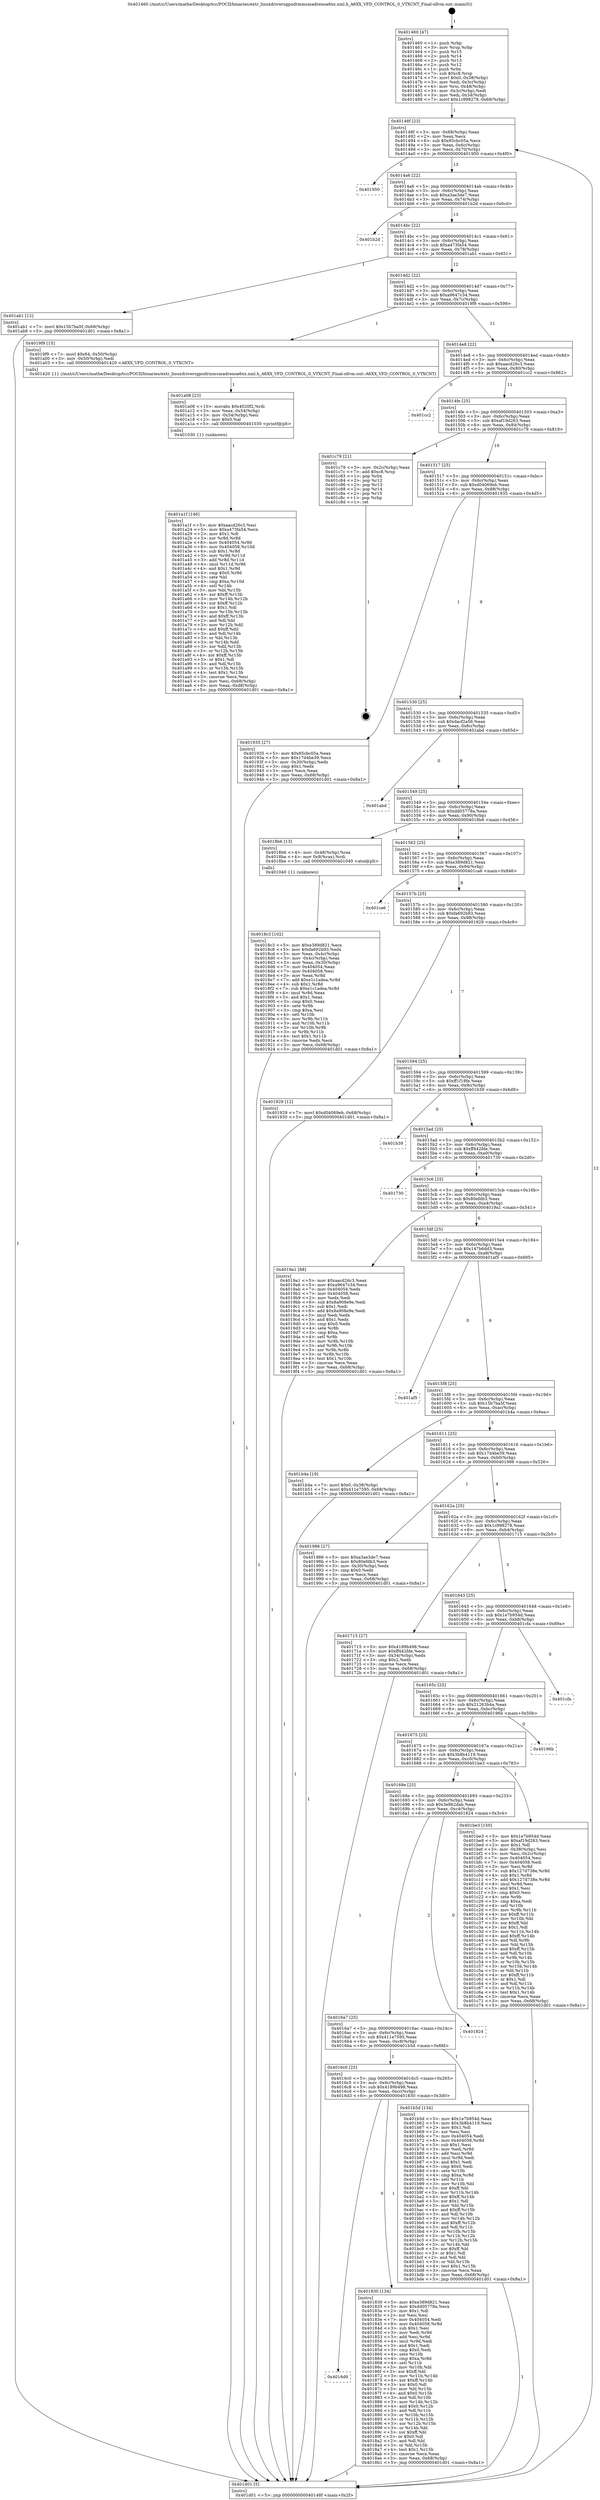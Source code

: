 digraph "0x401460" {
  label = "0x401460 (/mnt/c/Users/mathe/Desktop/tcc/POCII/binaries/extr_linuxdriversgpudrmmsmadrenoa6xx.xml.h_A6XX_VFD_CONTROL_0_VTXCNT_Final-ollvm.out::main(0))"
  labelloc = "t"
  node[shape=record]

  Entry [label="",width=0.3,height=0.3,shape=circle,fillcolor=black,style=filled]
  "0x40148f" [label="{
     0x40148f [23]\l
     | [instrs]\l
     &nbsp;&nbsp;0x40148f \<+3\>: mov -0x68(%rbp),%eax\l
     &nbsp;&nbsp;0x401492 \<+2\>: mov %eax,%ecx\l
     &nbsp;&nbsp;0x401494 \<+6\>: sub $0x85cbc05a,%ecx\l
     &nbsp;&nbsp;0x40149a \<+3\>: mov %eax,-0x6c(%rbp)\l
     &nbsp;&nbsp;0x40149d \<+3\>: mov %ecx,-0x70(%rbp)\l
     &nbsp;&nbsp;0x4014a0 \<+6\>: je 0000000000401950 \<main+0x4f0\>\l
  }"]
  "0x401950" [label="{
     0x401950\l
  }", style=dashed]
  "0x4014a6" [label="{
     0x4014a6 [22]\l
     | [instrs]\l
     &nbsp;&nbsp;0x4014a6 \<+5\>: jmp 00000000004014ab \<main+0x4b\>\l
     &nbsp;&nbsp;0x4014ab \<+3\>: mov -0x6c(%rbp),%eax\l
     &nbsp;&nbsp;0x4014ae \<+5\>: sub $0xa3ae3de7,%eax\l
     &nbsp;&nbsp;0x4014b3 \<+3\>: mov %eax,-0x74(%rbp)\l
     &nbsp;&nbsp;0x4014b6 \<+6\>: je 0000000000401b2d \<main+0x6cd\>\l
  }"]
  Exit [label="",width=0.3,height=0.3,shape=circle,fillcolor=black,style=filled,peripheries=2]
  "0x401b2d" [label="{
     0x401b2d\l
  }", style=dashed]
  "0x4014bc" [label="{
     0x4014bc [22]\l
     | [instrs]\l
     &nbsp;&nbsp;0x4014bc \<+5\>: jmp 00000000004014c1 \<main+0x61\>\l
     &nbsp;&nbsp;0x4014c1 \<+3\>: mov -0x6c(%rbp),%eax\l
     &nbsp;&nbsp;0x4014c4 \<+5\>: sub $0xa473fa54,%eax\l
     &nbsp;&nbsp;0x4014c9 \<+3\>: mov %eax,-0x78(%rbp)\l
     &nbsp;&nbsp;0x4014cc \<+6\>: je 0000000000401ab1 \<main+0x651\>\l
  }"]
  "0x401a1f" [label="{
     0x401a1f [146]\l
     | [instrs]\l
     &nbsp;&nbsp;0x401a1f \<+5\>: mov $0xaacd26c3,%esi\l
     &nbsp;&nbsp;0x401a24 \<+5\>: mov $0xa473fa54,%ecx\l
     &nbsp;&nbsp;0x401a29 \<+2\>: mov $0x1,%dl\l
     &nbsp;&nbsp;0x401a2b \<+3\>: xor %r8d,%r8d\l
     &nbsp;&nbsp;0x401a2e \<+8\>: mov 0x404054,%r9d\l
     &nbsp;&nbsp;0x401a36 \<+8\>: mov 0x404058,%r10d\l
     &nbsp;&nbsp;0x401a3e \<+4\>: sub $0x1,%r8d\l
     &nbsp;&nbsp;0x401a42 \<+3\>: mov %r9d,%r11d\l
     &nbsp;&nbsp;0x401a45 \<+3\>: add %r8d,%r11d\l
     &nbsp;&nbsp;0x401a48 \<+4\>: imul %r11d,%r9d\l
     &nbsp;&nbsp;0x401a4c \<+4\>: and $0x1,%r9d\l
     &nbsp;&nbsp;0x401a50 \<+4\>: cmp $0x0,%r9d\l
     &nbsp;&nbsp;0x401a54 \<+3\>: sete %bl\l
     &nbsp;&nbsp;0x401a57 \<+4\>: cmp $0xa,%r10d\l
     &nbsp;&nbsp;0x401a5b \<+4\>: setl %r14b\l
     &nbsp;&nbsp;0x401a5f \<+3\>: mov %bl,%r15b\l
     &nbsp;&nbsp;0x401a62 \<+4\>: xor $0xff,%r15b\l
     &nbsp;&nbsp;0x401a66 \<+3\>: mov %r14b,%r12b\l
     &nbsp;&nbsp;0x401a69 \<+4\>: xor $0xff,%r12b\l
     &nbsp;&nbsp;0x401a6d \<+3\>: xor $0x1,%dl\l
     &nbsp;&nbsp;0x401a70 \<+3\>: mov %r15b,%r13b\l
     &nbsp;&nbsp;0x401a73 \<+4\>: and $0xff,%r13b\l
     &nbsp;&nbsp;0x401a77 \<+2\>: and %dl,%bl\l
     &nbsp;&nbsp;0x401a79 \<+3\>: mov %r12b,%dil\l
     &nbsp;&nbsp;0x401a7c \<+4\>: and $0xff,%dil\l
     &nbsp;&nbsp;0x401a80 \<+3\>: and %dl,%r14b\l
     &nbsp;&nbsp;0x401a83 \<+3\>: or %bl,%r13b\l
     &nbsp;&nbsp;0x401a86 \<+3\>: or %r14b,%dil\l
     &nbsp;&nbsp;0x401a89 \<+3\>: xor %dil,%r13b\l
     &nbsp;&nbsp;0x401a8c \<+3\>: or %r12b,%r15b\l
     &nbsp;&nbsp;0x401a8f \<+4\>: xor $0xff,%r15b\l
     &nbsp;&nbsp;0x401a93 \<+3\>: or $0x1,%dl\l
     &nbsp;&nbsp;0x401a96 \<+3\>: and %dl,%r15b\l
     &nbsp;&nbsp;0x401a99 \<+3\>: or %r15b,%r13b\l
     &nbsp;&nbsp;0x401a9c \<+4\>: test $0x1,%r13b\l
     &nbsp;&nbsp;0x401aa0 \<+3\>: cmovne %ecx,%esi\l
     &nbsp;&nbsp;0x401aa3 \<+3\>: mov %esi,-0x68(%rbp)\l
     &nbsp;&nbsp;0x401aa6 \<+6\>: mov %eax,-0xd8(%rbp)\l
     &nbsp;&nbsp;0x401aac \<+5\>: jmp 0000000000401d01 \<main+0x8a1\>\l
  }"]
  "0x401ab1" [label="{
     0x401ab1 [12]\l
     | [instrs]\l
     &nbsp;&nbsp;0x401ab1 \<+7\>: movl $0x15b7ba5f,-0x68(%rbp)\l
     &nbsp;&nbsp;0x401ab8 \<+5\>: jmp 0000000000401d01 \<main+0x8a1\>\l
  }"]
  "0x4014d2" [label="{
     0x4014d2 [22]\l
     | [instrs]\l
     &nbsp;&nbsp;0x4014d2 \<+5\>: jmp 00000000004014d7 \<main+0x77\>\l
     &nbsp;&nbsp;0x4014d7 \<+3\>: mov -0x6c(%rbp),%eax\l
     &nbsp;&nbsp;0x4014da \<+5\>: sub $0xa9647c34,%eax\l
     &nbsp;&nbsp;0x4014df \<+3\>: mov %eax,-0x7c(%rbp)\l
     &nbsp;&nbsp;0x4014e2 \<+6\>: je 00000000004019f9 \<main+0x599\>\l
  }"]
  "0x401a08" [label="{
     0x401a08 [23]\l
     | [instrs]\l
     &nbsp;&nbsp;0x401a08 \<+10\>: movabs $0x4020f2,%rdi\l
     &nbsp;&nbsp;0x401a12 \<+3\>: mov %eax,-0x54(%rbp)\l
     &nbsp;&nbsp;0x401a15 \<+3\>: mov -0x54(%rbp),%esi\l
     &nbsp;&nbsp;0x401a18 \<+2\>: mov $0x0,%al\l
     &nbsp;&nbsp;0x401a1a \<+5\>: call 0000000000401030 \<printf@plt\>\l
     | [calls]\l
     &nbsp;&nbsp;0x401030 \{1\} (unknown)\l
  }"]
  "0x4019f9" [label="{
     0x4019f9 [15]\l
     | [instrs]\l
     &nbsp;&nbsp;0x4019f9 \<+7\>: movl $0x64,-0x50(%rbp)\l
     &nbsp;&nbsp;0x401a00 \<+3\>: mov -0x50(%rbp),%edi\l
     &nbsp;&nbsp;0x401a03 \<+5\>: call 0000000000401420 \<A6XX_VFD_CONTROL_0_VTXCNT\>\l
     | [calls]\l
     &nbsp;&nbsp;0x401420 \{1\} (/mnt/c/Users/mathe/Desktop/tcc/POCII/binaries/extr_linuxdriversgpudrmmsmadrenoa6xx.xml.h_A6XX_VFD_CONTROL_0_VTXCNT_Final-ollvm.out::A6XX_VFD_CONTROL_0_VTXCNT)\l
  }"]
  "0x4014e8" [label="{
     0x4014e8 [22]\l
     | [instrs]\l
     &nbsp;&nbsp;0x4014e8 \<+5\>: jmp 00000000004014ed \<main+0x8d\>\l
     &nbsp;&nbsp;0x4014ed \<+3\>: mov -0x6c(%rbp),%eax\l
     &nbsp;&nbsp;0x4014f0 \<+5\>: sub $0xaacd26c3,%eax\l
     &nbsp;&nbsp;0x4014f5 \<+3\>: mov %eax,-0x80(%rbp)\l
     &nbsp;&nbsp;0x4014f8 \<+6\>: je 0000000000401cc2 \<main+0x862\>\l
  }"]
  "0x4018c3" [label="{
     0x4018c3 [102]\l
     | [instrs]\l
     &nbsp;&nbsp;0x4018c3 \<+5\>: mov $0xe389d821,%ecx\l
     &nbsp;&nbsp;0x4018c8 \<+5\>: mov $0xfa692b93,%edx\l
     &nbsp;&nbsp;0x4018cd \<+3\>: mov %eax,-0x4c(%rbp)\l
     &nbsp;&nbsp;0x4018d0 \<+3\>: mov -0x4c(%rbp),%eax\l
     &nbsp;&nbsp;0x4018d3 \<+3\>: mov %eax,-0x30(%rbp)\l
     &nbsp;&nbsp;0x4018d6 \<+7\>: mov 0x404054,%eax\l
     &nbsp;&nbsp;0x4018dd \<+7\>: mov 0x404058,%esi\l
     &nbsp;&nbsp;0x4018e4 \<+3\>: mov %eax,%r8d\l
     &nbsp;&nbsp;0x4018e7 \<+7\>: add $0xe1c1adea,%r8d\l
     &nbsp;&nbsp;0x4018ee \<+4\>: sub $0x1,%r8d\l
     &nbsp;&nbsp;0x4018f2 \<+7\>: sub $0xe1c1adea,%r8d\l
     &nbsp;&nbsp;0x4018f9 \<+4\>: imul %r8d,%eax\l
     &nbsp;&nbsp;0x4018fd \<+3\>: and $0x1,%eax\l
     &nbsp;&nbsp;0x401900 \<+3\>: cmp $0x0,%eax\l
     &nbsp;&nbsp;0x401903 \<+4\>: sete %r9b\l
     &nbsp;&nbsp;0x401907 \<+3\>: cmp $0xa,%esi\l
     &nbsp;&nbsp;0x40190a \<+4\>: setl %r10b\l
     &nbsp;&nbsp;0x40190e \<+3\>: mov %r9b,%r11b\l
     &nbsp;&nbsp;0x401911 \<+3\>: and %r10b,%r11b\l
     &nbsp;&nbsp;0x401914 \<+3\>: xor %r10b,%r9b\l
     &nbsp;&nbsp;0x401917 \<+3\>: or %r9b,%r11b\l
     &nbsp;&nbsp;0x40191a \<+4\>: test $0x1,%r11b\l
     &nbsp;&nbsp;0x40191e \<+3\>: cmovne %edx,%ecx\l
     &nbsp;&nbsp;0x401921 \<+3\>: mov %ecx,-0x68(%rbp)\l
     &nbsp;&nbsp;0x401924 \<+5\>: jmp 0000000000401d01 \<main+0x8a1\>\l
  }"]
  "0x401cc2" [label="{
     0x401cc2\l
  }", style=dashed]
  "0x4014fe" [label="{
     0x4014fe [25]\l
     | [instrs]\l
     &nbsp;&nbsp;0x4014fe \<+5\>: jmp 0000000000401503 \<main+0xa3\>\l
     &nbsp;&nbsp;0x401503 \<+3\>: mov -0x6c(%rbp),%eax\l
     &nbsp;&nbsp;0x401506 \<+5\>: sub $0xaf19d263,%eax\l
     &nbsp;&nbsp;0x40150b \<+6\>: mov %eax,-0x84(%rbp)\l
     &nbsp;&nbsp;0x401511 \<+6\>: je 0000000000401c79 \<main+0x819\>\l
  }"]
  "0x4016d9" [label="{
     0x4016d9\l
  }", style=dashed]
  "0x401c79" [label="{
     0x401c79 [21]\l
     | [instrs]\l
     &nbsp;&nbsp;0x401c79 \<+3\>: mov -0x2c(%rbp),%eax\l
     &nbsp;&nbsp;0x401c7c \<+7\>: add $0xc8,%rsp\l
     &nbsp;&nbsp;0x401c83 \<+1\>: pop %rbx\l
     &nbsp;&nbsp;0x401c84 \<+2\>: pop %r12\l
     &nbsp;&nbsp;0x401c86 \<+2\>: pop %r13\l
     &nbsp;&nbsp;0x401c88 \<+2\>: pop %r14\l
     &nbsp;&nbsp;0x401c8a \<+2\>: pop %r15\l
     &nbsp;&nbsp;0x401c8c \<+1\>: pop %rbp\l
     &nbsp;&nbsp;0x401c8d \<+1\>: ret\l
  }"]
  "0x401517" [label="{
     0x401517 [25]\l
     | [instrs]\l
     &nbsp;&nbsp;0x401517 \<+5\>: jmp 000000000040151c \<main+0xbc\>\l
     &nbsp;&nbsp;0x40151c \<+3\>: mov -0x6c(%rbp),%eax\l
     &nbsp;&nbsp;0x40151f \<+5\>: sub $0xd04069eb,%eax\l
     &nbsp;&nbsp;0x401524 \<+6\>: mov %eax,-0x88(%rbp)\l
     &nbsp;&nbsp;0x40152a \<+6\>: je 0000000000401935 \<main+0x4d5\>\l
  }"]
  "0x401830" [label="{
     0x401830 [134]\l
     | [instrs]\l
     &nbsp;&nbsp;0x401830 \<+5\>: mov $0xe389d821,%eax\l
     &nbsp;&nbsp;0x401835 \<+5\>: mov $0xdd05778a,%ecx\l
     &nbsp;&nbsp;0x40183a \<+2\>: mov $0x1,%dl\l
     &nbsp;&nbsp;0x40183c \<+2\>: xor %esi,%esi\l
     &nbsp;&nbsp;0x40183e \<+7\>: mov 0x404054,%edi\l
     &nbsp;&nbsp;0x401845 \<+8\>: mov 0x404058,%r8d\l
     &nbsp;&nbsp;0x40184d \<+3\>: sub $0x1,%esi\l
     &nbsp;&nbsp;0x401850 \<+3\>: mov %edi,%r9d\l
     &nbsp;&nbsp;0x401853 \<+3\>: add %esi,%r9d\l
     &nbsp;&nbsp;0x401856 \<+4\>: imul %r9d,%edi\l
     &nbsp;&nbsp;0x40185a \<+3\>: and $0x1,%edi\l
     &nbsp;&nbsp;0x40185d \<+3\>: cmp $0x0,%edi\l
     &nbsp;&nbsp;0x401860 \<+4\>: sete %r10b\l
     &nbsp;&nbsp;0x401864 \<+4\>: cmp $0xa,%r8d\l
     &nbsp;&nbsp;0x401868 \<+4\>: setl %r11b\l
     &nbsp;&nbsp;0x40186c \<+3\>: mov %r10b,%bl\l
     &nbsp;&nbsp;0x40186f \<+3\>: xor $0xff,%bl\l
     &nbsp;&nbsp;0x401872 \<+3\>: mov %r11b,%r14b\l
     &nbsp;&nbsp;0x401875 \<+4\>: xor $0xff,%r14b\l
     &nbsp;&nbsp;0x401879 \<+3\>: xor $0x0,%dl\l
     &nbsp;&nbsp;0x40187c \<+3\>: mov %bl,%r15b\l
     &nbsp;&nbsp;0x40187f \<+4\>: and $0x0,%r15b\l
     &nbsp;&nbsp;0x401883 \<+3\>: and %dl,%r10b\l
     &nbsp;&nbsp;0x401886 \<+3\>: mov %r14b,%r12b\l
     &nbsp;&nbsp;0x401889 \<+4\>: and $0x0,%r12b\l
     &nbsp;&nbsp;0x40188d \<+3\>: and %dl,%r11b\l
     &nbsp;&nbsp;0x401890 \<+3\>: or %r10b,%r15b\l
     &nbsp;&nbsp;0x401893 \<+3\>: or %r11b,%r12b\l
     &nbsp;&nbsp;0x401896 \<+3\>: xor %r12b,%r15b\l
     &nbsp;&nbsp;0x401899 \<+3\>: or %r14b,%bl\l
     &nbsp;&nbsp;0x40189c \<+3\>: xor $0xff,%bl\l
     &nbsp;&nbsp;0x40189f \<+3\>: or $0x0,%dl\l
     &nbsp;&nbsp;0x4018a2 \<+2\>: and %dl,%bl\l
     &nbsp;&nbsp;0x4018a4 \<+3\>: or %bl,%r15b\l
     &nbsp;&nbsp;0x4018a7 \<+4\>: test $0x1,%r15b\l
     &nbsp;&nbsp;0x4018ab \<+3\>: cmovne %ecx,%eax\l
     &nbsp;&nbsp;0x4018ae \<+3\>: mov %eax,-0x68(%rbp)\l
     &nbsp;&nbsp;0x4018b1 \<+5\>: jmp 0000000000401d01 \<main+0x8a1\>\l
  }"]
  "0x401935" [label="{
     0x401935 [27]\l
     | [instrs]\l
     &nbsp;&nbsp;0x401935 \<+5\>: mov $0x85cbc05a,%eax\l
     &nbsp;&nbsp;0x40193a \<+5\>: mov $0x17d4be39,%ecx\l
     &nbsp;&nbsp;0x40193f \<+3\>: mov -0x30(%rbp),%edx\l
     &nbsp;&nbsp;0x401942 \<+3\>: cmp $0x1,%edx\l
     &nbsp;&nbsp;0x401945 \<+3\>: cmovl %ecx,%eax\l
     &nbsp;&nbsp;0x401948 \<+3\>: mov %eax,-0x68(%rbp)\l
     &nbsp;&nbsp;0x40194b \<+5\>: jmp 0000000000401d01 \<main+0x8a1\>\l
  }"]
  "0x401530" [label="{
     0x401530 [25]\l
     | [instrs]\l
     &nbsp;&nbsp;0x401530 \<+5\>: jmp 0000000000401535 \<main+0xd5\>\l
     &nbsp;&nbsp;0x401535 \<+3\>: mov -0x6c(%rbp),%eax\l
     &nbsp;&nbsp;0x401538 \<+5\>: sub $0xdacf2a56,%eax\l
     &nbsp;&nbsp;0x40153d \<+6\>: mov %eax,-0x8c(%rbp)\l
     &nbsp;&nbsp;0x401543 \<+6\>: je 0000000000401abd \<main+0x65d\>\l
  }"]
  "0x4016c0" [label="{
     0x4016c0 [25]\l
     | [instrs]\l
     &nbsp;&nbsp;0x4016c0 \<+5\>: jmp 00000000004016c5 \<main+0x265\>\l
     &nbsp;&nbsp;0x4016c5 \<+3\>: mov -0x6c(%rbp),%eax\l
     &nbsp;&nbsp;0x4016c8 \<+5\>: sub $0x4189b498,%eax\l
     &nbsp;&nbsp;0x4016cd \<+6\>: mov %eax,-0xcc(%rbp)\l
     &nbsp;&nbsp;0x4016d3 \<+6\>: je 0000000000401830 \<main+0x3d0\>\l
  }"]
  "0x401abd" [label="{
     0x401abd\l
  }", style=dashed]
  "0x401549" [label="{
     0x401549 [25]\l
     | [instrs]\l
     &nbsp;&nbsp;0x401549 \<+5\>: jmp 000000000040154e \<main+0xee\>\l
     &nbsp;&nbsp;0x40154e \<+3\>: mov -0x6c(%rbp),%eax\l
     &nbsp;&nbsp;0x401551 \<+5\>: sub $0xdd05778a,%eax\l
     &nbsp;&nbsp;0x401556 \<+6\>: mov %eax,-0x90(%rbp)\l
     &nbsp;&nbsp;0x40155c \<+6\>: je 00000000004018b6 \<main+0x456\>\l
  }"]
  "0x401b5d" [label="{
     0x401b5d [134]\l
     | [instrs]\l
     &nbsp;&nbsp;0x401b5d \<+5\>: mov $0x1e7b954d,%eax\l
     &nbsp;&nbsp;0x401b62 \<+5\>: mov $0x3b8b4119,%ecx\l
     &nbsp;&nbsp;0x401b67 \<+2\>: mov $0x1,%dl\l
     &nbsp;&nbsp;0x401b69 \<+2\>: xor %esi,%esi\l
     &nbsp;&nbsp;0x401b6b \<+7\>: mov 0x404054,%edi\l
     &nbsp;&nbsp;0x401b72 \<+8\>: mov 0x404058,%r8d\l
     &nbsp;&nbsp;0x401b7a \<+3\>: sub $0x1,%esi\l
     &nbsp;&nbsp;0x401b7d \<+3\>: mov %edi,%r9d\l
     &nbsp;&nbsp;0x401b80 \<+3\>: add %esi,%r9d\l
     &nbsp;&nbsp;0x401b83 \<+4\>: imul %r9d,%edi\l
     &nbsp;&nbsp;0x401b87 \<+3\>: and $0x1,%edi\l
     &nbsp;&nbsp;0x401b8a \<+3\>: cmp $0x0,%edi\l
     &nbsp;&nbsp;0x401b8d \<+4\>: sete %r10b\l
     &nbsp;&nbsp;0x401b91 \<+4\>: cmp $0xa,%r8d\l
     &nbsp;&nbsp;0x401b95 \<+4\>: setl %r11b\l
     &nbsp;&nbsp;0x401b99 \<+3\>: mov %r10b,%bl\l
     &nbsp;&nbsp;0x401b9c \<+3\>: xor $0xff,%bl\l
     &nbsp;&nbsp;0x401b9f \<+3\>: mov %r11b,%r14b\l
     &nbsp;&nbsp;0x401ba2 \<+4\>: xor $0xff,%r14b\l
     &nbsp;&nbsp;0x401ba6 \<+3\>: xor $0x1,%dl\l
     &nbsp;&nbsp;0x401ba9 \<+3\>: mov %bl,%r15b\l
     &nbsp;&nbsp;0x401bac \<+4\>: and $0xff,%r15b\l
     &nbsp;&nbsp;0x401bb0 \<+3\>: and %dl,%r10b\l
     &nbsp;&nbsp;0x401bb3 \<+3\>: mov %r14b,%r12b\l
     &nbsp;&nbsp;0x401bb6 \<+4\>: and $0xff,%r12b\l
     &nbsp;&nbsp;0x401bba \<+3\>: and %dl,%r11b\l
     &nbsp;&nbsp;0x401bbd \<+3\>: or %r10b,%r15b\l
     &nbsp;&nbsp;0x401bc0 \<+3\>: or %r11b,%r12b\l
     &nbsp;&nbsp;0x401bc3 \<+3\>: xor %r12b,%r15b\l
     &nbsp;&nbsp;0x401bc6 \<+3\>: or %r14b,%bl\l
     &nbsp;&nbsp;0x401bc9 \<+3\>: xor $0xff,%bl\l
     &nbsp;&nbsp;0x401bcc \<+3\>: or $0x1,%dl\l
     &nbsp;&nbsp;0x401bcf \<+2\>: and %dl,%bl\l
     &nbsp;&nbsp;0x401bd1 \<+3\>: or %bl,%r15b\l
     &nbsp;&nbsp;0x401bd4 \<+4\>: test $0x1,%r15b\l
     &nbsp;&nbsp;0x401bd8 \<+3\>: cmovne %ecx,%eax\l
     &nbsp;&nbsp;0x401bdb \<+3\>: mov %eax,-0x68(%rbp)\l
     &nbsp;&nbsp;0x401bde \<+5\>: jmp 0000000000401d01 \<main+0x8a1\>\l
  }"]
  "0x4018b6" [label="{
     0x4018b6 [13]\l
     | [instrs]\l
     &nbsp;&nbsp;0x4018b6 \<+4\>: mov -0x48(%rbp),%rax\l
     &nbsp;&nbsp;0x4018ba \<+4\>: mov 0x8(%rax),%rdi\l
     &nbsp;&nbsp;0x4018be \<+5\>: call 0000000000401040 \<atoi@plt\>\l
     | [calls]\l
     &nbsp;&nbsp;0x401040 \{1\} (unknown)\l
  }"]
  "0x401562" [label="{
     0x401562 [25]\l
     | [instrs]\l
     &nbsp;&nbsp;0x401562 \<+5\>: jmp 0000000000401567 \<main+0x107\>\l
     &nbsp;&nbsp;0x401567 \<+3\>: mov -0x6c(%rbp),%eax\l
     &nbsp;&nbsp;0x40156a \<+5\>: sub $0xe389d821,%eax\l
     &nbsp;&nbsp;0x40156f \<+6\>: mov %eax,-0x94(%rbp)\l
     &nbsp;&nbsp;0x401575 \<+6\>: je 0000000000401ca6 \<main+0x846\>\l
  }"]
  "0x4016a7" [label="{
     0x4016a7 [25]\l
     | [instrs]\l
     &nbsp;&nbsp;0x4016a7 \<+5\>: jmp 00000000004016ac \<main+0x24c\>\l
     &nbsp;&nbsp;0x4016ac \<+3\>: mov -0x6c(%rbp),%eax\l
     &nbsp;&nbsp;0x4016af \<+5\>: sub $0x411e7595,%eax\l
     &nbsp;&nbsp;0x4016b4 \<+6\>: mov %eax,-0xc8(%rbp)\l
     &nbsp;&nbsp;0x4016ba \<+6\>: je 0000000000401b5d \<main+0x6fd\>\l
  }"]
  "0x401ca6" [label="{
     0x401ca6\l
  }", style=dashed]
  "0x40157b" [label="{
     0x40157b [25]\l
     | [instrs]\l
     &nbsp;&nbsp;0x40157b \<+5\>: jmp 0000000000401580 \<main+0x120\>\l
     &nbsp;&nbsp;0x401580 \<+3\>: mov -0x6c(%rbp),%eax\l
     &nbsp;&nbsp;0x401583 \<+5\>: sub $0xfa692b93,%eax\l
     &nbsp;&nbsp;0x401588 \<+6\>: mov %eax,-0x98(%rbp)\l
     &nbsp;&nbsp;0x40158e \<+6\>: je 0000000000401929 \<main+0x4c9\>\l
  }"]
  "0x401824" [label="{
     0x401824\l
  }", style=dashed]
  "0x401929" [label="{
     0x401929 [12]\l
     | [instrs]\l
     &nbsp;&nbsp;0x401929 \<+7\>: movl $0xd04069eb,-0x68(%rbp)\l
     &nbsp;&nbsp;0x401930 \<+5\>: jmp 0000000000401d01 \<main+0x8a1\>\l
  }"]
  "0x401594" [label="{
     0x401594 [25]\l
     | [instrs]\l
     &nbsp;&nbsp;0x401594 \<+5\>: jmp 0000000000401599 \<main+0x139\>\l
     &nbsp;&nbsp;0x401599 \<+3\>: mov -0x6c(%rbp),%eax\l
     &nbsp;&nbsp;0x40159c \<+5\>: sub $0xff1f18fe,%eax\l
     &nbsp;&nbsp;0x4015a1 \<+6\>: mov %eax,-0x9c(%rbp)\l
     &nbsp;&nbsp;0x4015a7 \<+6\>: je 0000000000401b39 \<main+0x6d9\>\l
  }"]
  "0x40168e" [label="{
     0x40168e [25]\l
     | [instrs]\l
     &nbsp;&nbsp;0x40168e \<+5\>: jmp 0000000000401693 \<main+0x233\>\l
     &nbsp;&nbsp;0x401693 \<+3\>: mov -0x6c(%rbp),%eax\l
     &nbsp;&nbsp;0x401696 \<+5\>: sub $0x3e9b2dab,%eax\l
     &nbsp;&nbsp;0x40169b \<+6\>: mov %eax,-0xc4(%rbp)\l
     &nbsp;&nbsp;0x4016a1 \<+6\>: je 0000000000401824 \<main+0x3c4\>\l
  }"]
  "0x401b39" [label="{
     0x401b39\l
  }", style=dashed]
  "0x4015ad" [label="{
     0x4015ad [25]\l
     | [instrs]\l
     &nbsp;&nbsp;0x4015ad \<+5\>: jmp 00000000004015b2 \<main+0x152\>\l
     &nbsp;&nbsp;0x4015b2 \<+3\>: mov -0x6c(%rbp),%eax\l
     &nbsp;&nbsp;0x4015b5 \<+5\>: sub $0xff442fde,%eax\l
     &nbsp;&nbsp;0x4015ba \<+6\>: mov %eax,-0xa0(%rbp)\l
     &nbsp;&nbsp;0x4015c0 \<+6\>: je 0000000000401730 \<main+0x2d0\>\l
  }"]
  "0x401be3" [label="{
     0x401be3 [150]\l
     | [instrs]\l
     &nbsp;&nbsp;0x401be3 \<+5\>: mov $0x1e7b954d,%eax\l
     &nbsp;&nbsp;0x401be8 \<+5\>: mov $0xaf19d263,%ecx\l
     &nbsp;&nbsp;0x401bed \<+2\>: mov $0x1,%dl\l
     &nbsp;&nbsp;0x401bef \<+3\>: mov -0x38(%rbp),%esi\l
     &nbsp;&nbsp;0x401bf2 \<+3\>: mov %esi,-0x2c(%rbp)\l
     &nbsp;&nbsp;0x401bf5 \<+7\>: mov 0x404054,%esi\l
     &nbsp;&nbsp;0x401bfc \<+7\>: mov 0x404058,%edi\l
     &nbsp;&nbsp;0x401c03 \<+3\>: mov %esi,%r8d\l
     &nbsp;&nbsp;0x401c06 \<+7\>: sub $0x127d738e,%r8d\l
     &nbsp;&nbsp;0x401c0d \<+4\>: sub $0x1,%r8d\l
     &nbsp;&nbsp;0x401c11 \<+7\>: add $0x127d738e,%r8d\l
     &nbsp;&nbsp;0x401c18 \<+4\>: imul %r8d,%esi\l
     &nbsp;&nbsp;0x401c1c \<+3\>: and $0x1,%esi\l
     &nbsp;&nbsp;0x401c1f \<+3\>: cmp $0x0,%esi\l
     &nbsp;&nbsp;0x401c22 \<+4\>: sete %r9b\l
     &nbsp;&nbsp;0x401c26 \<+3\>: cmp $0xa,%edi\l
     &nbsp;&nbsp;0x401c29 \<+4\>: setl %r10b\l
     &nbsp;&nbsp;0x401c2d \<+3\>: mov %r9b,%r11b\l
     &nbsp;&nbsp;0x401c30 \<+4\>: xor $0xff,%r11b\l
     &nbsp;&nbsp;0x401c34 \<+3\>: mov %r10b,%bl\l
     &nbsp;&nbsp;0x401c37 \<+3\>: xor $0xff,%bl\l
     &nbsp;&nbsp;0x401c3a \<+3\>: xor $0x1,%dl\l
     &nbsp;&nbsp;0x401c3d \<+3\>: mov %r11b,%r14b\l
     &nbsp;&nbsp;0x401c40 \<+4\>: and $0xff,%r14b\l
     &nbsp;&nbsp;0x401c44 \<+3\>: and %dl,%r9b\l
     &nbsp;&nbsp;0x401c47 \<+3\>: mov %bl,%r15b\l
     &nbsp;&nbsp;0x401c4a \<+4\>: and $0xff,%r15b\l
     &nbsp;&nbsp;0x401c4e \<+3\>: and %dl,%r10b\l
     &nbsp;&nbsp;0x401c51 \<+3\>: or %r9b,%r14b\l
     &nbsp;&nbsp;0x401c54 \<+3\>: or %r10b,%r15b\l
     &nbsp;&nbsp;0x401c57 \<+3\>: xor %r15b,%r14b\l
     &nbsp;&nbsp;0x401c5a \<+3\>: or %bl,%r11b\l
     &nbsp;&nbsp;0x401c5d \<+4\>: xor $0xff,%r11b\l
     &nbsp;&nbsp;0x401c61 \<+3\>: or $0x1,%dl\l
     &nbsp;&nbsp;0x401c64 \<+3\>: and %dl,%r11b\l
     &nbsp;&nbsp;0x401c67 \<+3\>: or %r11b,%r14b\l
     &nbsp;&nbsp;0x401c6a \<+4\>: test $0x1,%r14b\l
     &nbsp;&nbsp;0x401c6e \<+3\>: cmovne %ecx,%eax\l
     &nbsp;&nbsp;0x401c71 \<+3\>: mov %eax,-0x68(%rbp)\l
     &nbsp;&nbsp;0x401c74 \<+5\>: jmp 0000000000401d01 \<main+0x8a1\>\l
  }"]
  "0x401730" [label="{
     0x401730\l
  }", style=dashed]
  "0x4015c6" [label="{
     0x4015c6 [25]\l
     | [instrs]\l
     &nbsp;&nbsp;0x4015c6 \<+5\>: jmp 00000000004015cb \<main+0x16b\>\l
     &nbsp;&nbsp;0x4015cb \<+3\>: mov -0x6c(%rbp),%eax\l
     &nbsp;&nbsp;0x4015ce \<+5\>: sub $0x80efdb3,%eax\l
     &nbsp;&nbsp;0x4015d3 \<+6\>: mov %eax,-0xa4(%rbp)\l
     &nbsp;&nbsp;0x4015d9 \<+6\>: je 00000000004019a1 \<main+0x541\>\l
  }"]
  "0x401675" [label="{
     0x401675 [25]\l
     | [instrs]\l
     &nbsp;&nbsp;0x401675 \<+5\>: jmp 000000000040167a \<main+0x21a\>\l
     &nbsp;&nbsp;0x40167a \<+3\>: mov -0x6c(%rbp),%eax\l
     &nbsp;&nbsp;0x40167d \<+5\>: sub $0x3b8b4119,%eax\l
     &nbsp;&nbsp;0x401682 \<+6\>: mov %eax,-0xc0(%rbp)\l
     &nbsp;&nbsp;0x401688 \<+6\>: je 0000000000401be3 \<main+0x783\>\l
  }"]
  "0x4019a1" [label="{
     0x4019a1 [88]\l
     | [instrs]\l
     &nbsp;&nbsp;0x4019a1 \<+5\>: mov $0xaacd26c3,%eax\l
     &nbsp;&nbsp;0x4019a6 \<+5\>: mov $0xa9647c34,%ecx\l
     &nbsp;&nbsp;0x4019ab \<+7\>: mov 0x404054,%edx\l
     &nbsp;&nbsp;0x4019b2 \<+7\>: mov 0x404058,%esi\l
     &nbsp;&nbsp;0x4019b9 \<+2\>: mov %edx,%edi\l
     &nbsp;&nbsp;0x4019bb \<+6\>: sub $0x8a908e9e,%edi\l
     &nbsp;&nbsp;0x4019c1 \<+3\>: sub $0x1,%edi\l
     &nbsp;&nbsp;0x4019c4 \<+6\>: add $0x8a908e9e,%edi\l
     &nbsp;&nbsp;0x4019ca \<+3\>: imul %edi,%edx\l
     &nbsp;&nbsp;0x4019cd \<+3\>: and $0x1,%edx\l
     &nbsp;&nbsp;0x4019d0 \<+3\>: cmp $0x0,%edx\l
     &nbsp;&nbsp;0x4019d3 \<+4\>: sete %r8b\l
     &nbsp;&nbsp;0x4019d7 \<+3\>: cmp $0xa,%esi\l
     &nbsp;&nbsp;0x4019da \<+4\>: setl %r9b\l
     &nbsp;&nbsp;0x4019de \<+3\>: mov %r8b,%r10b\l
     &nbsp;&nbsp;0x4019e1 \<+3\>: and %r9b,%r10b\l
     &nbsp;&nbsp;0x4019e4 \<+3\>: xor %r9b,%r8b\l
     &nbsp;&nbsp;0x4019e7 \<+3\>: or %r8b,%r10b\l
     &nbsp;&nbsp;0x4019ea \<+4\>: test $0x1,%r10b\l
     &nbsp;&nbsp;0x4019ee \<+3\>: cmovne %ecx,%eax\l
     &nbsp;&nbsp;0x4019f1 \<+3\>: mov %eax,-0x68(%rbp)\l
     &nbsp;&nbsp;0x4019f4 \<+5\>: jmp 0000000000401d01 \<main+0x8a1\>\l
  }"]
  "0x4015df" [label="{
     0x4015df [25]\l
     | [instrs]\l
     &nbsp;&nbsp;0x4015df \<+5\>: jmp 00000000004015e4 \<main+0x184\>\l
     &nbsp;&nbsp;0x4015e4 \<+3\>: mov -0x6c(%rbp),%eax\l
     &nbsp;&nbsp;0x4015e7 \<+5\>: sub $0x147b6dd3,%eax\l
     &nbsp;&nbsp;0x4015ec \<+6\>: mov %eax,-0xa8(%rbp)\l
     &nbsp;&nbsp;0x4015f2 \<+6\>: je 0000000000401af5 \<main+0x695\>\l
  }"]
  "0x40196b" [label="{
     0x40196b\l
  }", style=dashed]
  "0x401af5" [label="{
     0x401af5\l
  }", style=dashed]
  "0x4015f8" [label="{
     0x4015f8 [25]\l
     | [instrs]\l
     &nbsp;&nbsp;0x4015f8 \<+5\>: jmp 00000000004015fd \<main+0x19d\>\l
     &nbsp;&nbsp;0x4015fd \<+3\>: mov -0x6c(%rbp),%eax\l
     &nbsp;&nbsp;0x401600 \<+5\>: sub $0x15b7ba5f,%eax\l
     &nbsp;&nbsp;0x401605 \<+6\>: mov %eax,-0xac(%rbp)\l
     &nbsp;&nbsp;0x40160b \<+6\>: je 0000000000401b4a \<main+0x6ea\>\l
  }"]
  "0x40165c" [label="{
     0x40165c [25]\l
     | [instrs]\l
     &nbsp;&nbsp;0x40165c \<+5\>: jmp 0000000000401661 \<main+0x201\>\l
     &nbsp;&nbsp;0x401661 \<+3\>: mov -0x6c(%rbp),%eax\l
     &nbsp;&nbsp;0x401664 \<+5\>: sub $0x21263b4a,%eax\l
     &nbsp;&nbsp;0x401669 \<+6\>: mov %eax,-0xbc(%rbp)\l
     &nbsp;&nbsp;0x40166f \<+6\>: je 000000000040196b \<main+0x50b\>\l
  }"]
  "0x401b4a" [label="{
     0x401b4a [19]\l
     | [instrs]\l
     &nbsp;&nbsp;0x401b4a \<+7\>: movl $0x0,-0x38(%rbp)\l
     &nbsp;&nbsp;0x401b51 \<+7\>: movl $0x411e7595,-0x68(%rbp)\l
     &nbsp;&nbsp;0x401b58 \<+5\>: jmp 0000000000401d01 \<main+0x8a1\>\l
  }"]
  "0x401611" [label="{
     0x401611 [25]\l
     | [instrs]\l
     &nbsp;&nbsp;0x401611 \<+5\>: jmp 0000000000401616 \<main+0x1b6\>\l
     &nbsp;&nbsp;0x401616 \<+3\>: mov -0x6c(%rbp),%eax\l
     &nbsp;&nbsp;0x401619 \<+5\>: sub $0x17d4be39,%eax\l
     &nbsp;&nbsp;0x40161e \<+6\>: mov %eax,-0xb0(%rbp)\l
     &nbsp;&nbsp;0x401624 \<+6\>: je 0000000000401986 \<main+0x526\>\l
  }"]
  "0x401cfa" [label="{
     0x401cfa\l
  }", style=dashed]
  "0x401986" [label="{
     0x401986 [27]\l
     | [instrs]\l
     &nbsp;&nbsp;0x401986 \<+5\>: mov $0xa3ae3de7,%eax\l
     &nbsp;&nbsp;0x40198b \<+5\>: mov $0x80efdb3,%ecx\l
     &nbsp;&nbsp;0x401990 \<+3\>: mov -0x30(%rbp),%edx\l
     &nbsp;&nbsp;0x401993 \<+3\>: cmp $0x0,%edx\l
     &nbsp;&nbsp;0x401996 \<+3\>: cmove %ecx,%eax\l
     &nbsp;&nbsp;0x401999 \<+3\>: mov %eax,-0x68(%rbp)\l
     &nbsp;&nbsp;0x40199c \<+5\>: jmp 0000000000401d01 \<main+0x8a1\>\l
  }"]
  "0x40162a" [label="{
     0x40162a [25]\l
     | [instrs]\l
     &nbsp;&nbsp;0x40162a \<+5\>: jmp 000000000040162f \<main+0x1cf\>\l
     &nbsp;&nbsp;0x40162f \<+3\>: mov -0x6c(%rbp),%eax\l
     &nbsp;&nbsp;0x401632 \<+5\>: sub $0x1c998278,%eax\l
     &nbsp;&nbsp;0x401637 \<+6\>: mov %eax,-0xb4(%rbp)\l
     &nbsp;&nbsp;0x40163d \<+6\>: je 0000000000401715 \<main+0x2b5\>\l
  }"]
  "0x401460" [label="{
     0x401460 [47]\l
     | [instrs]\l
     &nbsp;&nbsp;0x401460 \<+1\>: push %rbp\l
     &nbsp;&nbsp;0x401461 \<+3\>: mov %rsp,%rbp\l
     &nbsp;&nbsp;0x401464 \<+2\>: push %r15\l
     &nbsp;&nbsp;0x401466 \<+2\>: push %r14\l
     &nbsp;&nbsp;0x401468 \<+2\>: push %r13\l
     &nbsp;&nbsp;0x40146a \<+2\>: push %r12\l
     &nbsp;&nbsp;0x40146c \<+1\>: push %rbx\l
     &nbsp;&nbsp;0x40146d \<+7\>: sub $0xc8,%rsp\l
     &nbsp;&nbsp;0x401474 \<+7\>: movl $0x0,-0x38(%rbp)\l
     &nbsp;&nbsp;0x40147b \<+3\>: mov %edi,-0x3c(%rbp)\l
     &nbsp;&nbsp;0x40147e \<+4\>: mov %rsi,-0x48(%rbp)\l
     &nbsp;&nbsp;0x401482 \<+3\>: mov -0x3c(%rbp),%edi\l
     &nbsp;&nbsp;0x401485 \<+3\>: mov %edi,-0x34(%rbp)\l
     &nbsp;&nbsp;0x401488 \<+7\>: movl $0x1c998278,-0x68(%rbp)\l
  }"]
  "0x401715" [label="{
     0x401715 [27]\l
     | [instrs]\l
     &nbsp;&nbsp;0x401715 \<+5\>: mov $0x4189b498,%eax\l
     &nbsp;&nbsp;0x40171a \<+5\>: mov $0xff442fde,%ecx\l
     &nbsp;&nbsp;0x40171f \<+3\>: mov -0x34(%rbp),%edx\l
     &nbsp;&nbsp;0x401722 \<+3\>: cmp $0x2,%edx\l
     &nbsp;&nbsp;0x401725 \<+3\>: cmovne %ecx,%eax\l
     &nbsp;&nbsp;0x401728 \<+3\>: mov %eax,-0x68(%rbp)\l
     &nbsp;&nbsp;0x40172b \<+5\>: jmp 0000000000401d01 \<main+0x8a1\>\l
  }"]
  "0x401643" [label="{
     0x401643 [25]\l
     | [instrs]\l
     &nbsp;&nbsp;0x401643 \<+5\>: jmp 0000000000401648 \<main+0x1e8\>\l
     &nbsp;&nbsp;0x401648 \<+3\>: mov -0x6c(%rbp),%eax\l
     &nbsp;&nbsp;0x40164b \<+5\>: sub $0x1e7b954d,%eax\l
     &nbsp;&nbsp;0x401650 \<+6\>: mov %eax,-0xb8(%rbp)\l
     &nbsp;&nbsp;0x401656 \<+6\>: je 0000000000401cfa \<main+0x89a\>\l
  }"]
  "0x401d01" [label="{
     0x401d01 [5]\l
     | [instrs]\l
     &nbsp;&nbsp;0x401d01 \<+5\>: jmp 000000000040148f \<main+0x2f\>\l
  }"]
  Entry -> "0x401460" [label=" 1"]
  "0x40148f" -> "0x401950" [label=" 0"]
  "0x40148f" -> "0x4014a6" [label=" 13"]
  "0x401c79" -> Exit [label=" 1"]
  "0x4014a6" -> "0x401b2d" [label=" 0"]
  "0x4014a6" -> "0x4014bc" [label=" 13"]
  "0x401be3" -> "0x401d01" [label=" 1"]
  "0x4014bc" -> "0x401ab1" [label=" 1"]
  "0x4014bc" -> "0x4014d2" [label=" 12"]
  "0x401b5d" -> "0x401d01" [label=" 1"]
  "0x4014d2" -> "0x4019f9" [label=" 1"]
  "0x4014d2" -> "0x4014e8" [label=" 11"]
  "0x401b4a" -> "0x401d01" [label=" 1"]
  "0x4014e8" -> "0x401cc2" [label=" 0"]
  "0x4014e8" -> "0x4014fe" [label=" 11"]
  "0x401ab1" -> "0x401d01" [label=" 1"]
  "0x4014fe" -> "0x401c79" [label=" 1"]
  "0x4014fe" -> "0x401517" [label=" 10"]
  "0x401a1f" -> "0x401d01" [label=" 1"]
  "0x401517" -> "0x401935" [label=" 1"]
  "0x401517" -> "0x401530" [label=" 9"]
  "0x401a08" -> "0x401a1f" [label=" 1"]
  "0x401530" -> "0x401abd" [label=" 0"]
  "0x401530" -> "0x401549" [label=" 9"]
  "0x4019a1" -> "0x401d01" [label=" 1"]
  "0x401549" -> "0x4018b6" [label=" 1"]
  "0x401549" -> "0x401562" [label=" 8"]
  "0x401986" -> "0x401d01" [label=" 1"]
  "0x401562" -> "0x401ca6" [label=" 0"]
  "0x401562" -> "0x40157b" [label=" 8"]
  "0x401929" -> "0x401d01" [label=" 1"]
  "0x40157b" -> "0x401929" [label=" 1"]
  "0x40157b" -> "0x401594" [label=" 7"]
  "0x4018c3" -> "0x401d01" [label=" 1"]
  "0x401594" -> "0x401b39" [label=" 0"]
  "0x401594" -> "0x4015ad" [label=" 7"]
  "0x401830" -> "0x401d01" [label=" 1"]
  "0x4015ad" -> "0x401730" [label=" 0"]
  "0x4015ad" -> "0x4015c6" [label=" 7"]
  "0x4016c0" -> "0x4016d9" [label=" 0"]
  "0x4015c6" -> "0x4019a1" [label=" 1"]
  "0x4015c6" -> "0x4015df" [label=" 6"]
  "0x4019f9" -> "0x401a08" [label=" 1"]
  "0x4015df" -> "0x401af5" [label=" 0"]
  "0x4015df" -> "0x4015f8" [label=" 6"]
  "0x4016a7" -> "0x4016c0" [label=" 1"]
  "0x4015f8" -> "0x401b4a" [label=" 1"]
  "0x4015f8" -> "0x401611" [label=" 5"]
  "0x401935" -> "0x401d01" [label=" 1"]
  "0x401611" -> "0x401986" [label=" 1"]
  "0x401611" -> "0x40162a" [label=" 4"]
  "0x40168e" -> "0x4016a7" [label=" 2"]
  "0x40162a" -> "0x401715" [label=" 1"]
  "0x40162a" -> "0x401643" [label=" 3"]
  "0x401715" -> "0x401d01" [label=" 1"]
  "0x401460" -> "0x40148f" [label=" 1"]
  "0x401d01" -> "0x40148f" [label=" 12"]
  "0x40168e" -> "0x401824" [label=" 0"]
  "0x401643" -> "0x401cfa" [label=" 0"]
  "0x401643" -> "0x40165c" [label=" 3"]
  "0x4016a7" -> "0x401b5d" [label=" 1"]
  "0x40165c" -> "0x40196b" [label=" 0"]
  "0x40165c" -> "0x401675" [label=" 3"]
  "0x4016c0" -> "0x401830" [label=" 1"]
  "0x401675" -> "0x401be3" [label=" 1"]
  "0x401675" -> "0x40168e" [label=" 2"]
  "0x4018b6" -> "0x4018c3" [label=" 1"]
}

